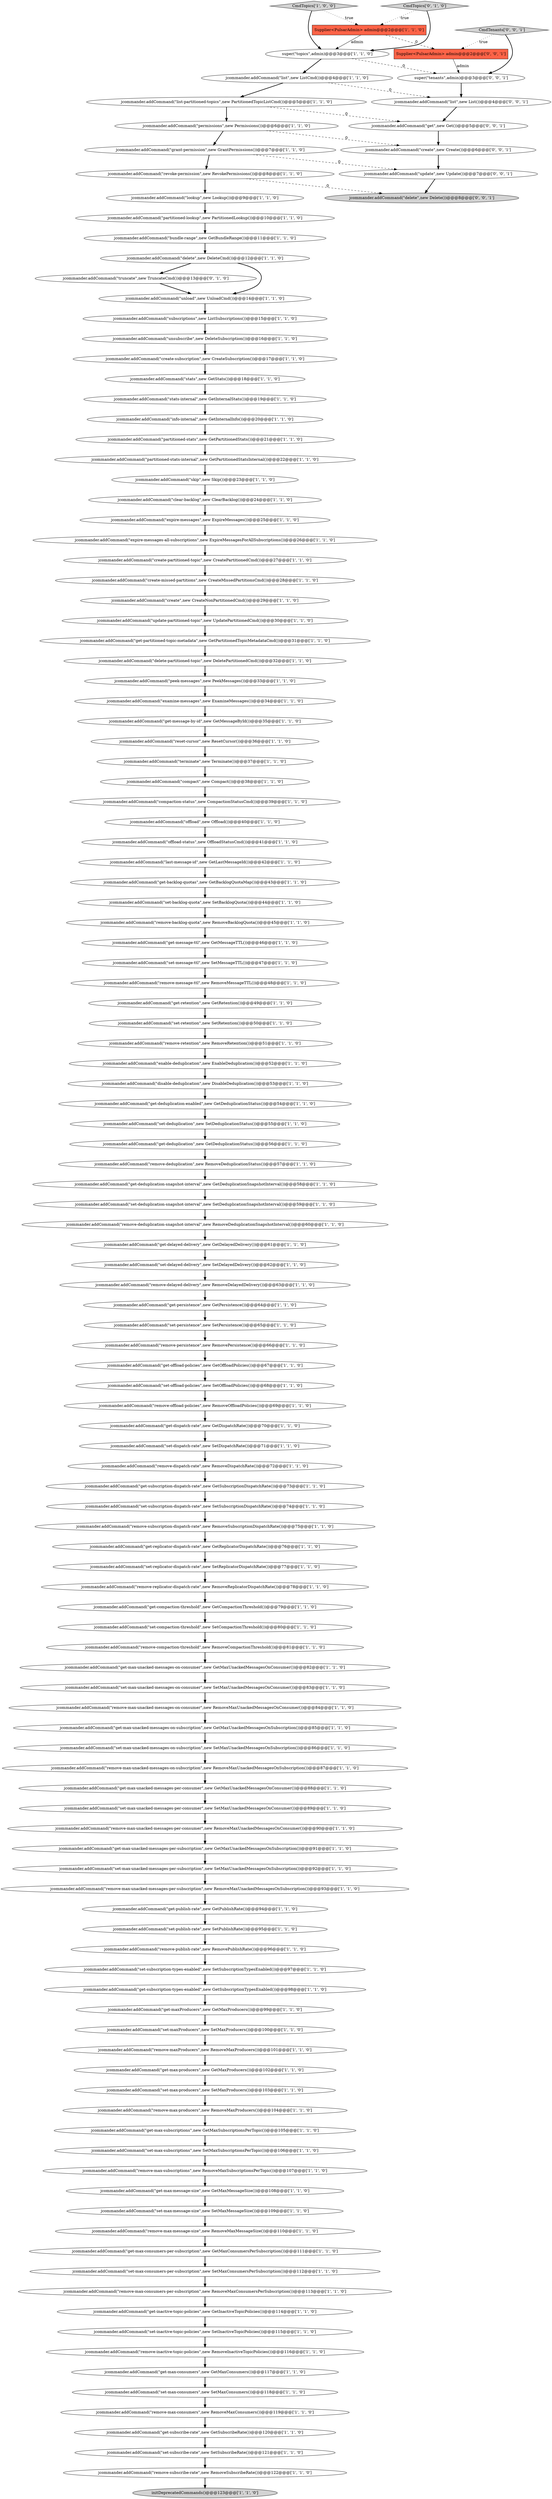 digraph {
113 [style = filled, label = "jcommander.addCommand(\"partitioned-stats-internal\",new GetPartitionedStatsInternal())@@@22@@@['1', '1', '0']", fillcolor = white, shape = ellipse image = "AAA0AAABBB1BBB"];
81 [style = filled, label = "Supplier<PulsarAdmin> admin@@@2@@@['1', '1', '0']", fillcolor = tomato, shape = box image = "AAA0AAABBB1BBB"];
60 [style = filled, label = "jcommander.addCommand(\"remove-deduplication\",new RemoveDeduplicationStatus())@@@57@@@['1', '1', '0']", fillcolor = white, shape = ellipse image = "AAA0AAABBB1BBB"];
97 [style = filled, label = "jcommander.addCommand(\"get-max-consumers-per-subscription\",new GetMaxConsumersPerSubscription())@@@111@@@['1', '1', '0']", fillcolor = white, shape = ellipse image = "AAA0AAABBB1BBB"];
22 [style = filled, label = "jcommander.addCommand(\"offload-status\",new OffloadStatusCmd())@@@41@@@['1', '1', '0']", fillcolor = white, shape = ellipse image = "AAA0AAABBB1BBB"];
111 [style = filled, label = "jcommander.addCommand(\"set-inactive-topic-policies\",new SetInactiveTopicPolicies())@@@115@@@['1', '1', '0']", fillcolor = white, shape = ellipse image = "AAA0AAABBB1BBB"];
74 [style = filled, label = "jcommander.addCommand(\"get-replicator-dispatch-rate\",new GetReplicatorDispatchRate())@@@76@@@['1', '1', '0']", fillcolor = white, shape = ellipse image = "AAA0AAABBB1BBB"];
34 [style = filled, label = "jcommander.addCommand(\"set-delayed-delivery\",new SetDelayedDelivery())@@@62@@@['1', '1', '0']", fillcolor = white, shape = ellipse image = "AAA0AAABBB1BBB"];
48 [style = filled, label = "jcommander.addCommand(\"offload\",new Offload())@@@40@@@['1', '1', '0']", fillcolor = white, shape = ellipse image = "AAA0AAABBB1BBB"];
16 [style = filled, label = "jcommander.addCommand(\"remove-max-unacked-messages-on-subscription\",new RemoveMaxUnackedMessagesOnSubscription())@@@87@@@['1', '1', '0']", fillcolor = white, shape = ellipse image = "AAA0AAABBB1BBB"];
80 [style = filled, label = "jcommander.addCommand(\"stats\",new GetStats())@@@18@@@['1', '1', '0']", fillcolor = white, shape = ellipse image = "AAA0AAABBB1BBB"];
116 [style = filled, label = "jcommander.addCommand(\"get-delayed-delivery\",new GetDelayedDelivery())@@@61@@@['1', '1', '0']", fillcolor = white, shape = ellipse image = "AAA0AAABBB1BBB"];
5 [style = filled, label = "jcommander.addCommand(\"create-missed-partitions\",new CreateMissedPartitionsCmd())@@@28@@@['1', '1', '0']", fillcolor = white, shape = ellipse image = "AAA0AAABBB1BBB"];
33 [style = filled, label = "jcommander.addCommand(\"compaction-status\",new CompactionStatusCmd())@@@39@@@['1', '1', '0']", fillcolor = white, shape = ellipse image = "AAA0AAABBB1BBB"];
11 [style = filled, label = "jcommander.addCommand(\"get-deduplication-snapshot-interval\",new GetDeduplicationSnapshotInterval())@@@58@@@['1', '1', '0']", fillcolor = white, shape = ellipse image = "AAA0AAABBB1BBB"];
6 [style = filled, label = "jcommander.addCommand(\"remove-maxProducers\",new RemoveMaxProducers())@@@101@@@['1', '1', '0']", fillcolor = white, shape = ellipse image = "AAA0AAABBB1BBB"];
32 [style = filled, label = "CmdTopics['1', '0', '0']", fillcolor = lightgray, shape = diamond image = "AAA0AAABBB1BBB"];
76 [style = filled, label = "jcommander.addCommand(\"set-max-message-size\",new SetMaxMessageSize())@@@109@@@['1', '1', '0']", fillcolor = white, shape = ellipse image = "AAA0AAABBB1BBB"];
9 [style = filled, label = "jcommander.addCommand(\"get-message-ttl\",new GetMessageTTL())@@@46@@@['1', '1', '0']", fillcolor = white, shape = ellipse image = "AAA0AAABBB1BBB"];
21 [style = filled, label = "jcommander.addCommand(\"last-message-id\",new GetLastMessageId())@@@42@@@['1', '1', '0']", fillcolor = white, shape = ellipse image = "AAA0AAABBB1BBB"];
65 [style = filled, label = "jcommander.addCommand(\"get-max-unacked-messages-on-consumer\",new GetMaxUnackedMessagesOnConsumer())@@@82@@@['1', '1', '0']", fillcolor = white, shape = ellipse image = "AAA0AAABBB1BBB"];
61 [style = filled, label = "jcommander.addCommand(\"subscriptions\",new ListSubscriptions())@@@15@@@['1', '1', '0']", fillcolor = white, shape = ellipse image = "AAA0AAABBB1BBB"];
90 [style = filled, label = "jcommander.addCommand(\"compact\",new Compact())@@@38@@@['1', '1', '0']", fillcolor = white, shape = ellipse image = "AAA0AAABBB1BBB"];
87 [style = filled, label = "jcommander.addCommand(\"get-max-consumers\",new GetMaxConsumers())@@@117@@@['1', '1', '0']", fillcolor = white, shape = ellipse image = "AAA0AAABBB1BBB"];
98 [style = filled, label = "jcommander.addCommand(\"remove-subscribe-rate\",new RemoveSubscribeRate())@@@122@@@['1', '1', '0']", fillcolor = white, shape = ellipse image = "AAA0AAABBB1BBB"];
84 [style = filled, label = "jcommander.addCommand(\"partitioned-stats\",new GetPartitionedStats())@@@21@@@['1', '1', '0']", fillcolor = white, shape = ellipse image = "AAA0AAABBB1BBB"];
35 [style = filled, label = "jcommander.addCommand(\"get-retention\",new GetRetention())@@@49@@@['1', '1', '0']", fillcolor = white, shape = ellipse image = "AAA0AAABBB1BBB"];
12 [style = filled, label = "jcommander.addCommand(\"set-max-consumers-per-subscription\",new SetMaxConsumersPerSubscription())@@@112@@@['1', '1', '0']", fillcolor = white, shape = ellipse image = "AAA0AAABBB1BBB"];
56 [style = filled, label = "jcommander.addCommand(\"remove-offload-policies\",new RemoveOffloadPolicies())@@@69@@@['1', '1', '0']", fillcolor = white, shape = ellipse image = "AAA0AAABBB1BBB"];
110 [style = filled, label = "jcommander.addCommand(\"disable-deduplication\",new DisableDeduplication())@@@53@@@['1', '1', '0']", fillcolor = white, shape = ellipse image = "AAA0AAABBB1BBB"];
58 [style = filled, label = "jcommander.addCommand(\"get-backlog-quotas\",new GetBacklogQuotaMap())@@@43@@@['1', '1', '0']", fillcolor = white, shape = ellipse image = "AAA0AAABBB1BBB"];
112 [style = filled, label = "jcommander.addCommand(\"set-offload-policies\",new SetOffloadPolicies())@@@68@@@['1', '1', '0']", fillcolor = white, shape = ellipse image = "AAA0AAABBB1BBB"];
38 [style = filled, label = "jcommander.addCommand(\"get-maxProducers\",new GetMaxProducers())@@@99@@@['1', '1', '0']", fillcolor = white, shape = ellipse image = "AAA0AAABBB1BBB"];
51 [style = filled, label = "jcommander.addCommand(\"set-max-unacked-messages-on-consumer\",new SetMaxUnackedMessagesOnConsumer())@@@83@@@['1', '1', '0']", fillcolor = white, shape = ellipse image = "AAA0AAABBB1BBB"];
36 [style = filled, label = "jcommander.addCommand(\"remove-compaction-threshold\",new RemoveCompactionThreshold())@@@81@@@['1', '1', '0']", fillcolor = white, shape = ellipse image = "AAA0AAABBB1BBB"];
95 [style = filled, label = "jcommander.addCommand(\"get-max-subscriptions\",new GetMaxSubscriptionsPerTopic())@@@105@@@['1', '1', '0']", fillcolor = white, shape = ellipse image = "AAA0AAABBB1BBB"];
68 [style = filled, label = "jcommander.addCommand(\"get-max-unacked-messages-on-subscription\",new GetMaxUnackedMessagesOnSubscription())@@@85@@@['1', '1', '0']", fillcolor = white, shape = ellipse image = "AAA0AAABBB1BBB"];
0 [style = filled, label = "jcommander.addCommand(\"permissions\",new Permissions())@@@6@@@['1', '1', '0']", fillcolor = white, shape = ellipse image = "AAA0AAABBB1BBB"];
99 [style = filled, label = "jcommander.addCommand(\"set-replicator-dispatch-rate\",new SetReplicatorDispatchRate())@@@77@@@['1', '1', '0']", fillcolor = white, shape = ellipse image = "AAA0AAABBB1BBB"];
102 [style = filled, label = "jcommander.addCommand(\"revoke-permission\",new RevokePermissions())@@@8@@@['1', '1', '0']", fillcolor = white, shape = ellipse image = "AAA0AAABBB1BBB"];
125 [style = filled, label = "Supplier<PulsarAdmin> admin@@@2@@@['0', '0', '1']", fillcolor = tomato, shape = box image = "AAA0AAABBB3BBB"];
45 [style = filled, label = "jcommander.addCommand(\"get-inactive-topic-policies\",new GetInactiveTopicPolicies())@@@114@@@['1', '1', '0']", fillcolor = white, shape = ellipse image = "AAA0AAABBB1BBB"];
14 [style = filled, label = "jcommander.addCommand(\"set-retention\",new SetRetention())@@@50@@@['1', '1', '0']", fillcolor = white, shape = ellipse image = "AAA0AAABBB1BBB"];
92 [style = filled, label = "jcommander.addCommand(\"get-max-unacked-messages-per-subscription\",new GetMaxUnackedMessagesOnSubscription())@@@91@@@['1', '1', '0']", fillcolor = white, shape = ellipse image = "AAA0AAABBB1BBB"];
54 [style = filled, label = "jcommander.addCommand(\"create-subscription\",new CreateSubscription())@@@17@@@['1', '1', '0']", fillcolor = white, shape = ellipse image = "AAA0AAABBB1BBB"];
104 [style = filled, label = "jcommander.addCommand(\"delete-partitioned-topic\",new DeletePartitionedCmd())@@@32@@@['1', '1', '0']", fillcolor = white, shape = ellipse image = "AAA0AAABBB1BBB"];
108 [style = filled, label = "jcommander.addCommand(\"remove-dispatch-rate\",new RemoveDispatchRate())@@@72@@@['1', '1', '0']", fillcolor = white, shape = ellipse image = "AAA0AAABBB1BBB"];
96 [style = filled, label = "jcommander.addCommand(\"partitioned-lookup\",new PartitionedLookup())@@@10@@@['1', '1', '0']", fillcolor = white, shape = ellipse image = "AAA0AAABBB1BBB"];
122 [style = filled, label = "CmdTopics['0', '1', '0']", fillcolor = lightgray, shape = diamond image = "AAA0AAABBB2BBB"];
83 [style = filled, label = "jcommander.addCommand(\"get-partitioned-topic-metadata\",new GetPartitionedTopicMetadataCmd())@@@31@@@['1', '1', '0']", fillcolor = white, shape = ellipse image = "AAA0AAABBB1BBB"];
63 [style = filled, label = "jcommander.addCommand(\"get-message-by-id\",new GetMessageById())@@@35@@@['1', '1', '0']", fillcolor = white, shape = ellipse image = "AAA0AAABBB1BBB"];
1 [style = filled, label = "jcommander.addCommand(\"get-persistence\",new GetPersistence())@@@64@@@['1', '1', '0']", fillcolor = white, shape = ellipse image = "AAA0AAABBB1BBB"];
40 [style = filled, label = "jcommander.addCommand(\"remove-persistence\",new RemovePersistence())@@@66@@@['1', '1', '0']", fillcolor = white, shape = ellipse image = "AAA0AAABBB1BBB"];
79 [style = filled, label = "jcommander.addCommand(\"set-subscription-dispatch-rate\",new SetSubscriptionDispatchRate())@@@74@@@['1', '1', '0']", fillcolor = white, shape = ellipse image = "AAA0AAABBB1BBB"];
126 [style = filled, label = "jcommander.addCommand(\"delete\",new Delete())@@@8@@@['0', '0', '1']", fillcolor = lightgray, shape = ellipse image = "AAA0AAABBB3BBB"];
127 [style = filled, label = "jcommander.addCommand(\"update\",new Update())@@@7@@@['0', '0', '1']", fillcolor = white, shape = ellipse image = "AAA0AAABBB3BBB"];
123 [style = filled, label = "jcommander.addCommand(\"truncate\",new TruncateCmd())@@@13@@@['0', '1', '0']", fillcolor = white, shape = ellipse image = "AAA1AAABBB2BBB"];
118 [style = filled, label = "jcommander.addCommand(\"set-max-unacked-messages-on-subscription\",new SetMaxUnackedMessagesOnSubscription())@@@86@@@['1', '1', '0']", fillcolor = white, shape = ellipse image = "AAA0AAABBB1BBB"];
85 [style = filled, label = "jcommander.addCommand(\"get-subscription-dispatch-rate\",new GetSubscriptionDispatchRate())@@@73@@@['1', '1', '0']", fillcolor = white, shape = ellipse image = "AAA0AAABBB1BBB"];
130 [style = filled, label = "jcommander.addCommand(\"get\",new Get())@@@5@@@['0', '0', '1']", fillcolor = white, shape = ellipse image = "AAA0AAABBB3BBB"];
120 [style = filled, label = "jcommander.addCommand(\"clear-backlog\",new ClearBacklog())@@@24@@@['1', '1', '0']", fillcolor = white, shape = ellipse image = "AAA0AAABBB1BBB"];
114 [style = filled, label = "jcommander.addCommand(\"set-subscription-types-enabled\",new SetSubscriptionTypesEnabled())@@@97@@@['1', '1', '0']", fillcolor = white, shape = ellipse image = "AAA0AAABBB1BBB"];
105 [style = filled, label = "jcommander.addCommand(\"get-subscription-types-enabled\",new GetSubscriptionTypesEnabled())@@@98@@@['1', '1', '0']", fillcolor = white, shape = ellipse image = "AAA0AAABBB1BBB"];
52 [style = filled, label = "jcommander.addCommand(\"expire-messages-all-subscriptions\",new ExpireMessagesForAllSubscriptions())@@@26@@@['1', '1', '0']", fillcolor = white, shape = ellipse image = "AAA0AAABBB1BBB"];
66 [style = filled, label = "jcommander.addCommand(\"unsubscribe\",new DeleteSubscription())@@@16@@@['1', '1', '0']", fillcolor = white, shape = ellipse image = "AAA0AAABBB1BBB"];
124 [style = filled, label = "jcommander.addCommand(\"list\",new List())@@@4@@@['0', '0', '1']", fillcolor = white, shape = ellipse image = "AAA0AAABBB3BBB"];
47 [style = filled, label = "jcommander.addCommand(\"examine-messages\",new ExamineMessages())@@@34@@@['1', '1', '0']", fillcolor = white, shape = ellipse image = "AAA0AAABBB1BBB"];
31 [style = filled, label = "jcommander.addCommand(\"get-max-producers\",new GetMaxProducers())@@@102@@@['1', '1', '0']", fillcolor = white, shape = ellipse image = "AAA0AAABBB1BBB"];
67 [style = filled, label = "jcommander.addCommand(\"stats-internal\",new GetInternalStats())@@@19@@@['1', '1', '0']", fillcolor = white, shape = ellipse image = "AAA0AAABBB1BBB"];
20 [style = filled, label = "jcommander.addCommand(\"expire-messages\",new ExpireMessages())@@@25@@@['1', '1', '0']", fillcolor = white, shape = ellipse image = "AAA0AAABBB1BBB"];
128 [style = filled, label = "CmdTenants['0', '0', '1']", fillcolor = lightgray, shape = diamond image = "AAA0AAABBB3BBB"];
23 [style = filled, label = "jcommander.addCommand(\"list\",new ListCmd())@@@4@@@['1', '1', '0']", fillcolor = white, shape = ellipse image = "AAA0AAABBB1BBB"];
78 [style = filled, label = "jcommander.addCommand(\"set-deduplication\",new SetDeduplicationStatus())@@@55@@@['1', '1', '0']", fillcolor = white, shape = ellipse image = "AAA0AAABBB1BBB"];
131 [style = filled, label = "super(\"tenants\",admin)@@@3@@@['0', '0', '1']", fillcolor = white, shape = ellipse image = "AAA0AAABBB3BBB"];
28 [style = filled, label = "jcommander.addCommand(\"set-compaction-threshold\",new SetCompactionThreshold())@@@80@@@['1', '1', '0']", fillcolor = white, shape = ellipse image = "AAA0AAABBB1BBB"];
25 [style = filled, label = "jcommander.addCommand(\"remove-backlog-quota\",new RemoveBacklogQuota())@@@45@@@['1', '1', '0']", fillcolor = white, shape = ellipse image = "AAA0AAABBB1BBB"];
93 [style = filled, label = "jcommander.addCommand(\"enable-deduplication\",new EnableDeduplication())@@@52@@@['1', '1', '0']", fillcolor = white, shape = ellipse image = "AAA0AAABBB1BBB"];
71 [style = filled, label = "jcommander.addCommand(\"set-persistence\",new SetPersistence())@@@65@@@['1', '1', '0']", fillcolor = white, shape = ellipse image = "AAA0AAABBB1BBB"];
30 [style = filled, label = "jcommander.addCommand(\"terminate\",new Terminate())@@@37@@@['1', '1', '0']", fillcolor = white, shape = ellipse image = "AAA0AAABBB1BBB"];
62 [style = filled, label = "jcommander.addCommand(\"reset-cursor\",new ResetCursor())@@@36@@@['1', '1', '0']", fillcolor = white, shape = ellipse image = "AAA0AAABBB1BBB"];
43 [style = filled, label = "jcommander.addCommand(\"get-deduplication-enabled\",new GetDeduplicationStatus())@@@54@@@['1', '1', '0']", fillcolor = white, shape = ellipse image = "AAA0AAABBB1BBB"];
10 [style = filled, label = "initDeprecatedCommands()@@@123@@@['1', '1', '0']", fillcolor = lightgray, shape = ellipse image = "AAA0AAABBB1BBB"];
77 [style = filled, label = "super(\"topics\",admin)@@@3@@@['1', '1', '0']", fillcolor = white, shape = ellipse image = "AAA0AAABBB1BBB"];
15 [style = filled, label = "jcommander.addCommand(\"grant-permission\",new GrantPermissions())@@@7@@@['1', '1', '0']", fillcolor = white, shape = ellipse image = "AAA0AAABBB1BBB"];
44 [style = filled, label = "jcommander.addCommand(\"create-partitioned-topic\",new CreatePartitionedCmd())@@@27@@@['1', '1', '0']", fillcolor = white, shape = ellipse image = "AAA0AAABBB1BBB"];
27 [style = filled, label = "jcommander.addCommand(\"delete\",new DeleteCmd())@@@12@@@['1', '1', '0']", fillcolor = white, shape = ellipse image = "AAA0AAABBB1BBB"];
70 [style = filled, label = "jcommander.addCommand(\"skip\",new Skip())@@@23@@@['1', '1', '0']", fillcolor = white, shape = ellipse image = "AAA0AAABBB1BBB"];
115 [style = filled, label = "jcommander.addCommand(\"get-offload-policies\",new GetOffloadPolicies())@@@67@@@['1', '1', '0']", fillcolor = white, shape = ellipse image = "AAA0AAABBB1BBB"];
37 [style = filled, label = "jcommander.addCommand(\"unload\",new UnloadCmd())@@@14@@@['1', '1', '0']", fillcolor = white, shape = ellipse image = "AAA0AAABBB1BBB"];
18 [style = filled, label = "jcommander.addCommand(\"get-max-unacked-messages-per-consumer\",new GetMaxUnackedMessagesOnConsumer())@@@88@@@['1', '1', '0']", fillcolor = white, shape = ellipse image = "AAA0AAABBB1BBB"];
29 [style = filled, label = "jcommander.addCommand(\"lookup\",new Lookup())@@@9@@@['1', '1', '0']", fillcolor = white, shape = ellipse image = "AAA0AAABBB1BBB"];
53 [style = filled, label = "jcommander.addCommand(\"remove-retention\",new RemoveRetention())@@@51@@@['1', '1', '0']", fillcolor = white, shape = ellipse image = "AAA0AAABBB1BBB"];
86 [style = filled, label = "jcommander.addCommand(\"remove-replicator-dispatch-rate\",new RemoveReplicatorDispatchRate())@@@78@@@['1', '1', '0']", fillcolor = white, shape = ellipse image = "AAA0AAABBB1BBB"];
101 [style = filled, label = "jcommander.addCommand(\"get-deduplication\",new GetDeduplicationStatus())@@@56@@@['1', '1', '0']", fillcolor = white, shape = ellipse image = "AAA0AAABBB1BBB"];
103 [style = filled, label = "jcommander.addCommand(\"set-deduplication-snapshot-interval\",new SetDeduplicationSnapshotInterval())@@@59@@@['1', '1', '0']", fillcolor = white, shape = ellipse image = "AAA0AAABBB1BBB"];
7 [style = filled, label = "jcommander.addCommand(\"set-max-producers\",new SetMaxProducers())@@@103@@@['1', '1', '0']", fillcolor = white, shape = ellipse image = "AAA0AAABBB1BBB"];
100 [style = filled, label = "jcommander.addCommand(\"remove-max-consumers-per-subscription\",new RemoveMaxConsumersPerSubscription())@@@113@@@['1', '1', '0']", fillcolor = white, shape = ellipse image = "AAA0AAABBB1BBB"];
82 [style = filled, label = "jcommander.addCommand(\"get-subscribe-rate\",new GetSubscribeRate())@@@120@@@['1', '1', '0']", fillcolor = white, shape = ellipse image = "AAA0AAABBB1BBB"];
59 [style = filled, label = "jcommander.addCommand(\"set-maxProducers\",new SetMaxProducers())@@@100@@@['1', '1', '0']", fillcolor = white, shape = ellipse image = "AAA0AAABBB1BBB"];
64 [style = filled, label = "jcommander.addCommand(\"remove-publish-rate\",new RemovePublishRate())@@@96@@@['1', '1', '0']", fillcolor = white, shape = ellipse image = "AAA0AAABBB1BBB"];
88 [style = filled, label = "jcommander.addCommand(\"set-max-consumers\",new SetMaxConsumers())@@@118@@@['1', '1', '0']", fillcolor = white, shape = ellipse image = "AAA0AAABBB1BBB"];
55 [style = filled, label = "jcommander.addCommand(\"peek-messages\",new PeekMessages())@@@33@@@['1', '1', '0']", fillcolor = white, shape = ellipse image = "AAA0AAABBB1BBB"];
117 [style = filled, label = "jcommander.addCommand(\"get-publish-rate\",new GetPublishRate())@@@94@@@['1', '1', '0']", fillcolor = white, shape = ellipse image = "AAA0AAABBB1BBB"];
89 [style = filled, label = "jcommander.addCommand(\"set-dispatch-rate\",new SetDispatchRate())@@@71@@@['1', '1', '0']", fillcolor = white, shape = ellipse image = "AAA0AAABBB1BBB"];
4 [style = filled, label = "jcommander.addCommand(\"remove-max-subscriptions\",new RemoveMaxSubscriptionsPerTopic())@@@107@@@['1', '1', '0']", fillcolor = white, shape = ellipse image = "AAA0AAABBB1BBB"];
26 [style = filled, label = "jcommander.addCommand(\"set-max-unacked-messages-per-consumer\",new SetMaxUnackedMessagesOnConsumer())@@@89@@@['1', '1', '0']", fillcolor = white, shape = ellipse image = "AAA0AAABBB1BBB"];
3 [style = filled, label = "jcommander.addCommand(\"remove-max-message-size\",new RemoveMaxMessageSize())@@@110@@@['1', '1', '0']", fillcolor = white, shape = ellipse image = "AAA0AAABBB1BBB"];
94 [style = filled, label = "jcommander.addCommand(\"bundle-range\",new GetBundleRange())@@@11@@@['1', '1', '0']", fillcolor = white, shape = ellipse image = "AAA0AAABBB1BBB"];
8 [style = filled, label = "jcommander.addCommand(\"set-subscribe-rate\",new SetSubscribeRate())@@@121@@@['1', '1', '0']", fillcolor = white, shape = ellipse image = "AAA0AAABBB1BBB"];
119 [style = filled, label = "jcommander.addCommand(\"remove-inactive-topic-policies\",new RemoveInactiveTopicPolicies())@@@116@@@['1', '1', '0']", fillcolor = white, shape = ellipse image = "AAA0AAABBB1BBB"];
17 [style = filled, label = "jcommander.addCommand(\"remove-message-ttl\",new RemoveMessageTTL())@@@48@@@['1', '1', '0']", fillcolor = white, shape = ellipse image = "AAA0AAABBB1BBB"];
42 [style = filled, label = "jcommander.addCommand(\"remove-max-unacked-messages-on-consumer\",new RemoveMaxUnackedMessagesOnConsumer())@@@84@@@['1', '1', '0']", fillcolor = white, shape = ellipse image = "AAA0AAABBB1BBB"];
13 [style = filled, label = "jcommander.addCommand(\"remove-max-unacked-messages-per-consumer\",new RemoveMaxUnackedMessagesOnConsumer())@@@90@@@['1', '1', '0']", fillcolor = white, shape = ellipse image = "AAA0AAABBB1BBB"];
72 [style = filled, label = "jcommander.addCommand(\"set-backlog-quota\",new SetBacklogQuota())@@@44@@@['1', '1', '0']", fillcolor = white, shape = ellipse image = "AAA0AAABBB1BBB"];
39 [style = filled, label = "jcommander.addCommand(\"get-compaction-threshold\",new GetCompactionThreshold())@@@79@@@['1', '1', '0']", fillcolor = white, shape = ellipse image = "AAA0AAABBB1BBB"];
73 [style = filled, label = "jcommander.addCommand(\"remove-delayed-delivery\",new RemoveDelayedDelivery())@@@63@@@['1', '1', '0']", fillcolor = white, shape = ellipse image = "AAA0AAABBB1BBB"];
50 [style = filled, label = "jcommander.addCommand(\"set-max-subscriptions\",new SetMaxSubscriptionsPerTopic())@@@106@@@['1', '1', '0']", fillcolor = white, shape = ellipse image = "AAA0AAABBB1BBB"];
107 [style = filled, label = "jcommander.addCommand(\"get-dispatch-rate\",new GetDispatchRate())@@@70@@@['1', '1', '0']", fillcolor = white, shape = ellipse image = "AAA0AAABBB1BBB"];
57 [style = filled, label = "jcommander.addCommand(\"create\",new CreateNonPartitionedCmd())@@@29@@@['1', '1', '0']", fillcolor = white, shape = ellipse image = "AAA0AAABBB1BBB"];
24 [style = filled, label = "jcommander.addCommand(\"remove-max-producers\",new RemoveMaxProducers())@@@104@@@['1', '1', '0']", fillcolor = white, shape = ellipse image = "AAA0AAABBB1BBB"];
2 [style = filled, label = "jcommander.addCommand(\"remove-max-unacked-messages-per-subscription\",new RemoveMaxUnackedMessagesOnSubscription())@@@93@@@['1', '1', '0']", fillcolor = white, shape = ellipse image = "AAA0AAABBB1BBB"];
75 [style = filled, label = "jcommander.addCommand(\"remove-max-consumers\",new RemoveMaxConsumers())@@@119@@@['1', '1', '0']", fillcolor = white, shape = ellipse image = "AAA0AAABBB1BBB"];
106 [style = filled, label = "jcommander.addCommand(\"remove-deduplication-snapshot-interval\",new RemoveDeduplicationSnapshotInterval())@@@60@@@['1', '1', '0']", fillcolor = white, shape = ellipse image = "AAA0AAABBB1BBB"];
69 [style = filled, label = "jcommander.addCommand(\"remove-subscription-dispatch-rate\",new RemoveSubscriptionDispatchRate())@@@75@@@['1', '1', '0']", fillcolor = white, shape = ellipse image = "AAA0AAABBB1BBB"];
19 [style = filled, label = "jcommander.addCommand(\"set-max-unacked-messages-per-subscription\",new SetMaxUnackedMessagesOnSubscription())@@@92@@@['1', '1', '0']", fillcolor = white, shape = ellipse image = "AAA0AAABBB1BBB"];
109 [style = filled, label = "jcommander.addCommand(\"set-publish-rate\",new SetPublishRate())@@@95@@@['1', '1', '0']", fillcolor = white, shape = ellipse image = "AAA0AAABBB1BBB"];
121 [style = filled, label = "jcommander.addCommand(\"update-partitioned-topic\",new UpdatePartitionedCmd())@@@30@@@['1', '1', '0']", fillcolor = white, shape = ellipse image = "AAA0AAABBB1BBB"];
46 [style = filled, label = "jcommander.addCommand(\"info-internal\",new GetInternalInfo())@@@20@@@['1', '1', '0']", fillcolor = white, shape = ellipse image = "AAA0AAABBB1BBB"];
91 [style = filled, label = "jcommander.addCommand(\"get-max-message-size\",new GetMaxMessageSize())@@@108@@@['1', '1', '0']", fillcolor = white, shape = ellipse image = "AAA0AAABBB1BBB"];
41 [style = filled, label = "jcommander.addCommand(\"list-partitioned-topics\",new PartitionedTopicListCmd())@@@5@@@['1', '1', '0']", fillcolor = white, shape = ellipse image = "AAA0AAABBB1BBB"];
129 [style = filled, label = "jcommander.addCommand(\"create\",new Create())@@@6@@@['0', '0', '1']", fillcolor = white, shape = ellipse image = "AAA0AAABBB3BBB"];
49 [style = filled, label = "jcommander.addCommand(\"set-message-ttl\",new SetMessageTTL())@@@47@@@['1', '1', '0']", fillcolor = white, shape = ellipse image = "AAA0AAABBB1BBB"];
73->1 [style = bold, label=""];
79->69 [style = bold, label=""];
8->98 [style = bold, label=""];
7->24 [style = bold, label=""];
60->11 [style = bold, label=""];
104->55 [style = bold, label=""];
33->48 [style = bold, label=""];
0->129 [style = dashed, label="0"];
124->130 [style = bold, label=""];
101->60 [style = bold, label=""];
115->112 [style = bold, label=""];
89->108 [style = bold, label=""];
1->71 [style = bold, label=""];
69->74 [style = bold, label=""];
52->44 [style = bold, label=""];
40->115 [style = bold, label=""];
4->91 [style = bold, label=""];
58->72 [style = bold, label=""];
0->15 [style = bold, label=""];
99->86 [style = bold, label=""];
59->6 [style = bold, label=""];
44->5 [style = bold, label=""];
119->87 [style = bold, label=""];
63->62 [style = bold, label=""];
36->65 [style = bold, label=""];
122->77 [style = bold, label=""];
20->52 [style = bold, label=""];
129->127 [style = bold, label=""];
66->54 [style = bold, label=""];
13->92 [style = bold, label=""];
100->45 [style = bold, label=""];
67->46 [style = bold, label=""];
32->81 [style = dotted, label="true"];
50->4 [style = bold, label=""];
94->27 [style = bold, label=""];
57->121 [style = bold, label=""];
76->3 [style = bold, label=""];
128->131 [style = bold, label=""];
24->95 [style = bold, label=""];
112->56 [style = bold, label=""];
65->51 [style = bold, label=""];
105->38 [style = bold, label=""];
123->37 [style = bold, label=""];
86->39 [style = bold, label=""];
107->89 [style = bold, label=""];
26->13 [style = bold, label=""];
53->93 [style = bold, label=""];
71->40 [style = bold, label=""];
93->110 [style = bold, label=""];
47->63 [style = bold, label=""];
27->123 [style = bold, label=""];
51->42 [style = bold, label=""];
48->22 [style = bold, label=""];
21->58 [style = bold, label=""];
127->126 [style = bold, label=""];
98->10 [style = bold, label=""];
42->68 [style = bold, label=""];
87->88 [style = bold, label=""];
85->79 [style = bold, label=""];
97->12 [style = bold, label=""];
74->99 [style = bold, label=""];
29->96 [style = bold, label=""];
25->9 [style = bold, label=""];
22->21 [style = bold, label=""];
19->2 [style = bold, label=""];
54->80 [style = bold, label=""];
108->85 [style = bold, label=""];
46->84 [style = bold, label=""];
38->59 [style = bold, label=""];
130->129 [style = bold, label=""];
34->73 [style = bold, label=""];
15->127 [style = dashed, label="0"];
81->77 [style = solid, label="admin"];
45->111 [style = bold, label=""];
77->23 [style = bold, label=""];
117->109 [style = bold, label=""];
81->125 [style = dashed, label="0"];
41->130 [style = dashed, label="0"];
56->107 [style = bold, label=""];
125->131 [style = solid, label="admin"];
83->104 [style = bold, label=""];
78->101 [style = bold, label=""];
11->103 [style = bold, label=""];
3->97 [style = bold, label=""];
103->106 [style = bold, label=""];
23->124 [style = dashed, label="0"];
113->70 [style = bold, label=""];
37->61 [style = bold, label=""];
41->0 [style = bold, label=""];
27->37 [style = bold, label=""];
96->94 [style = bold, label=""];
90->33 [style = bold, label=""];
18->26 [style = bold, label=""];
109->64 [style = bold, label=""];
82->8 [style = bold, label=""];
43->78 [style = bold, label=""];
6->31 [style = bold, label=""];
77->131 [style = dashed, label="0"];
64->114 [style = bold, label=""];
120->20 [style = bold, label=""];
49->17 [style = bold, label=""];
88->75 [style = bold, label=""];
75->82 [style = bold, label=""];
23->41 [style = bold, label=""];
114->105 [style = bold, label=""];
55->47 [style = bold, label=""];
15->102 [style = bold, label=""];
80->67 [style = bold, label=""];
128->125 [style = dotted, label="true"];
95->50 [style = bold, label=""];
17->35 [style = bold, label=""];
5->57 [style = bold, label=""];
131->124 [style = bold, label=""];
102->29 [style = bold, label=""];
39->28 [style = bold, label=""];
12->100 [style = bold, label=""];
92->19 [style = bold, label=""];
2->117 [style = bold, label=""];
102->126 [style = dashed, label="0"];
16->18 [style = bold, label=""];
106->116 [style = bold, label=""];
91->76 [style = bold, label=""];
32->77 [style = bold, label=""];
70->120 [style = bold, label=""];
122->81 [style = dotted, label="true"];
30->90 [style = bold, label=""];
111->119 [style = bold, label=""];
68->118 [style = bold, label=""];
28->36 [style = bold, label=""];
14->53 [style = bold, label=""];
116->34 [style = bold, label=""];
9->49 [style = bold, label=""];
84->113 [style = bold, label=""];
62->30 [style = bold, label=""];
121->83 [style = bold, label=""];
72->25 [style = bold, label=""];
35->14 [style = bold, label=""];
118->16 [style = bold, label=""];
31->7 [style = bold, label=""];
110->43 [style = bold, label=""];
61->66 [style = bold, label=""];
}
